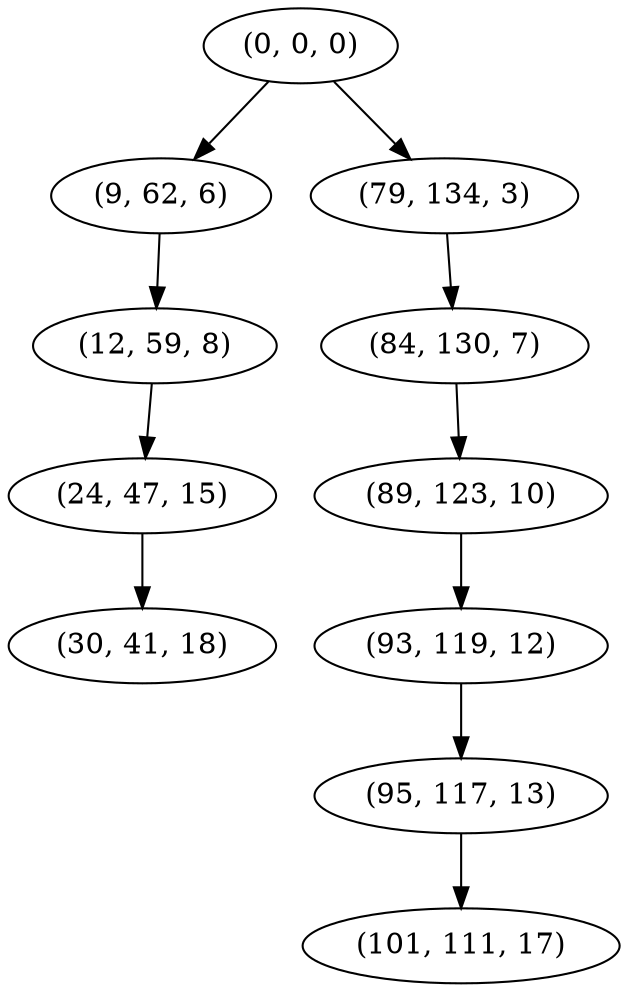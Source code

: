 digraph tree {
    "(0, 0, 0)";
    "(9, 62, 6)";
    "(12, 59, 8)";
    "(24, 47, 15)";
    "(30, 41, 18)";
    "(79, 134, 3)";
    "(84, 130, 7)";
    "(89, 123, 10)";
    "(93, 119, 12)";
    "(95, 117, 13)";
    "(101, 111, 17)";
    "(0, 0, 0)" -> "(9, 62, 6)";
    "(0, 0, 0)" -> "(79, 134, 3)";
    "(9, 62, 6)" -> "(12, 59, 8)";
    "(12, 59, 8)" -> "(24, 47, 15)";
    "(24, 47, 15)" -> "(30, 41, 18)";
    "(79, 134, 3)" -> "(84, 130, 7)";
    "(84, 130, 7)" -> "(89, 123, 10)";
    "(89, 123, 10)" -> "(93, 119, 12)";
    "(93, 119, 12)" -> "(95, 117, 13)";
    "(95, 117, 13)" -> "(101, 111, 17)";
}

